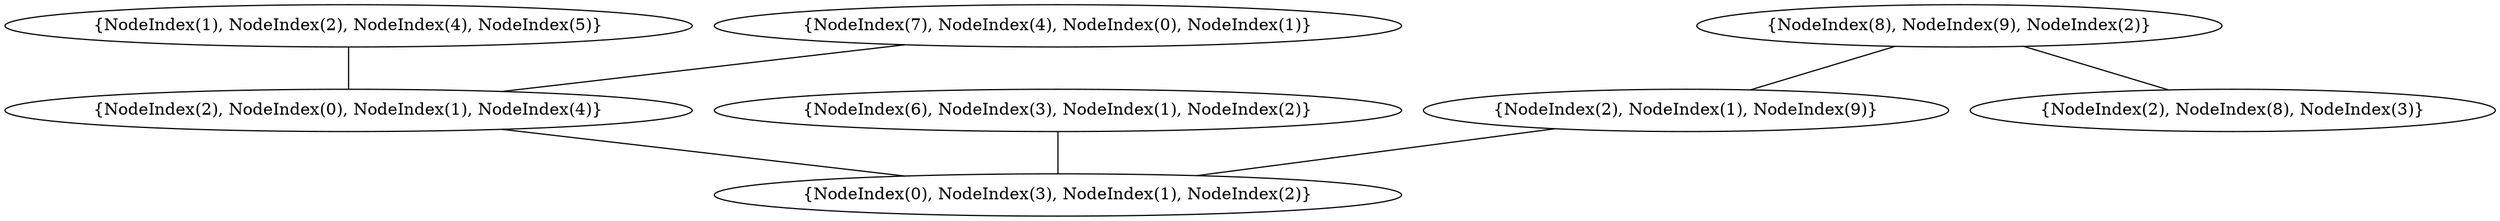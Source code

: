 graph {
    0 [ label = "{NodeIndex(0), NodeIndex(3), NodeIndex(1), NodeIndex(2)}" ]
    1 [ label = "{NodeIndex(2), NodeIndex(0), NodeIndex(1), NodeIndex(4)}" ]
    2 [ label = "{NodeIndex(1), NodeIndex(2), NodeIndex(4), NodeIndex(5)}" ]
    3 [ label = "{NodeIndex(6), NodeIndex(3), NodeIndex(1), NodeIndex(2)}" ]
    4 [ label = "{NodeIndex(2), NodeIndex(1), NodeIndex(9)}" ]
    5 [ label = "{NodeIndex(2), NodeIndex(8), NodeIndex(3)}" ]
    6 [ label = "{NodeIndex(8), NodeIndex(9), NodeIndex(2)}" ]
    7 [ label = "{NodeIndex(7), NodeIndex(4), NodeIndex(0), NodeIndex(1)}" ]
    1 -- 0 [ ]
    2 -- 1 [ ]
    3 -- 0 [ ]
    6 -- 4 [ ]
    7 -- 1 [ ]
    6 -- 5 [ ]
    4 -- 0 [ ]
}
